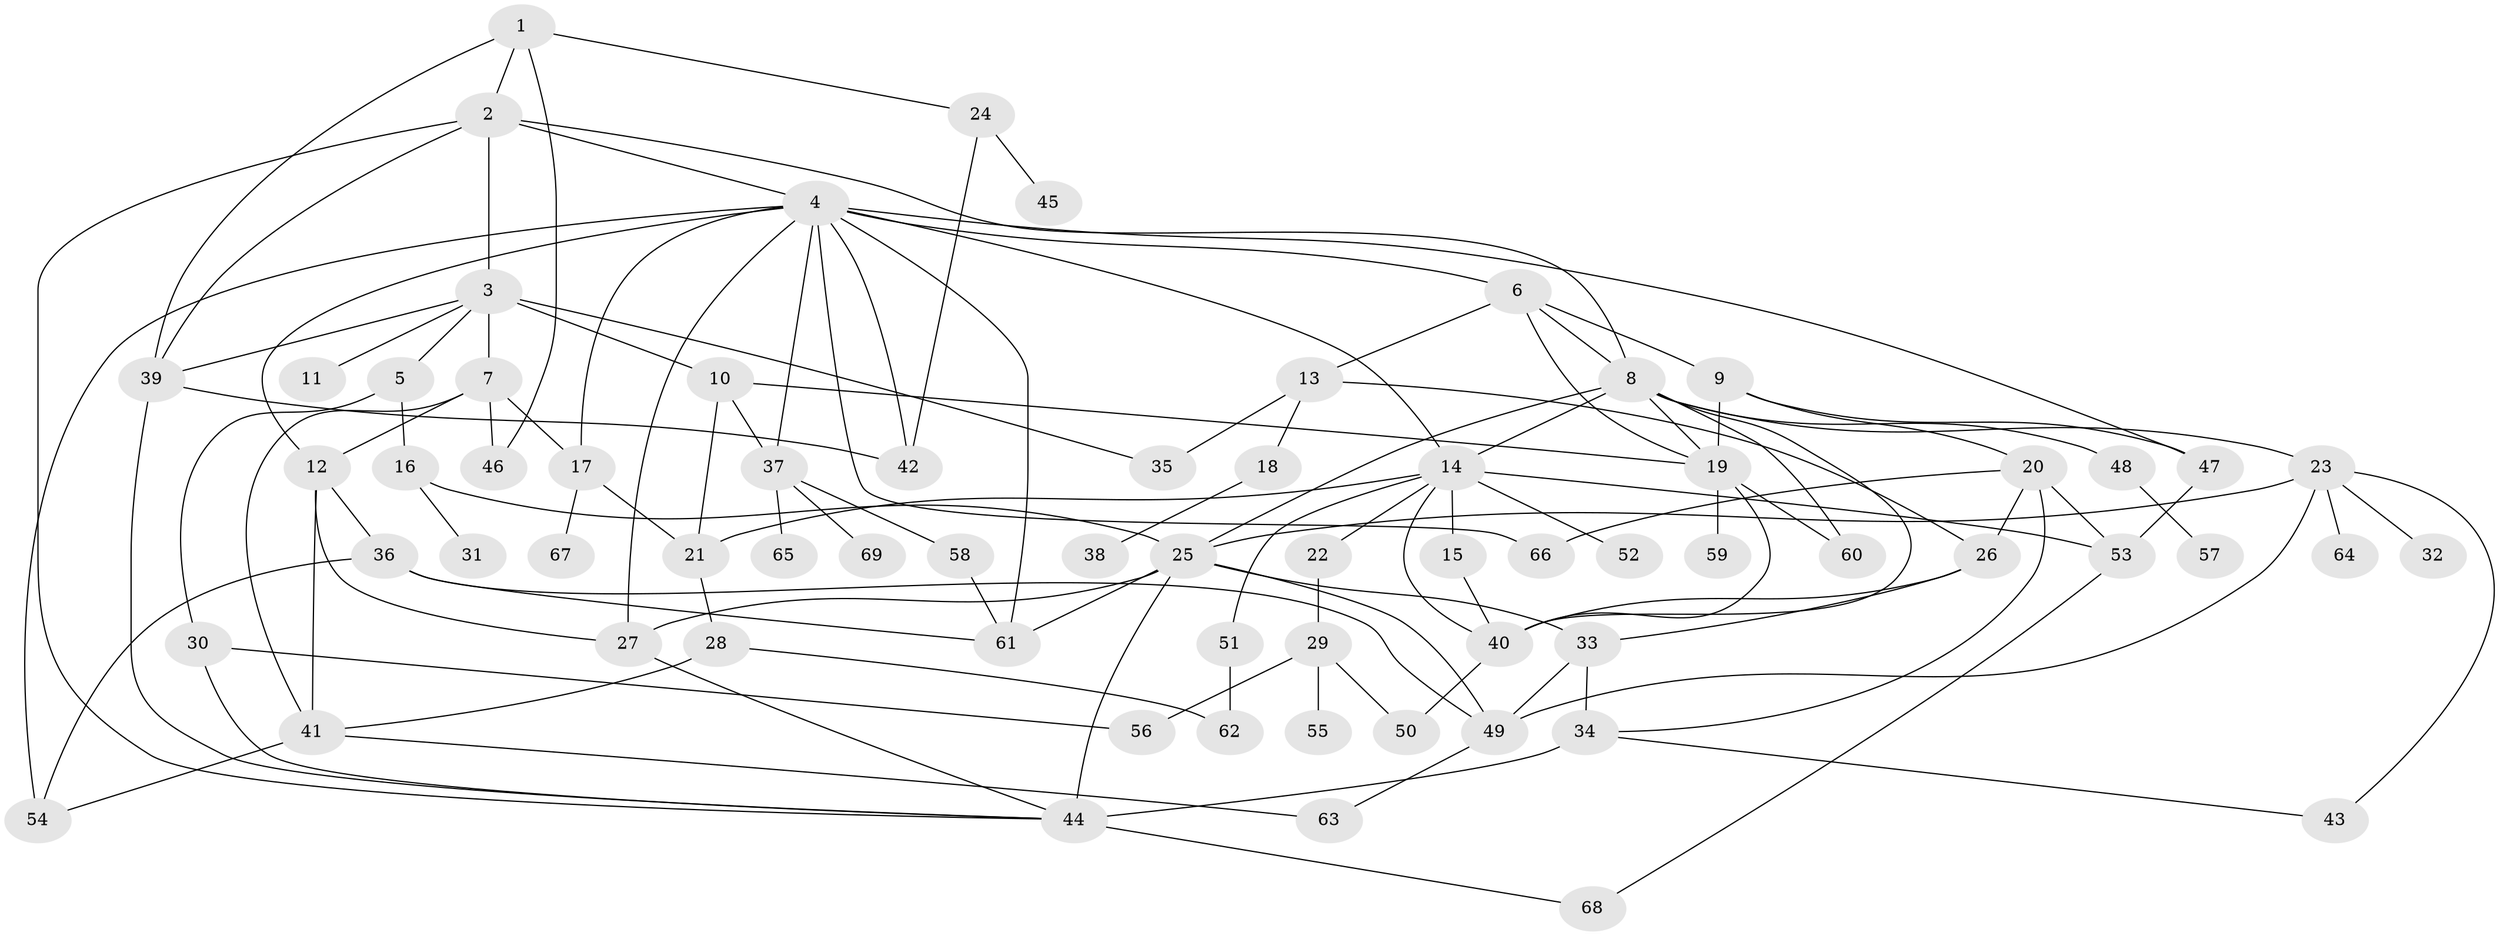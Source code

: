 // original degree distribution, {4: 0.13043478260869565, 7: 0.021739130434782608, 8: 0.021739130434782608, 3: 0.2391304347826087, 5: 0.043478260869565216, 9: 0.007246376811594203, 1: 0.21014492753623187, 6: 0.021739130434782608, 2: 0.30434782608695654}
// Generated by graph-tools (version 1.1) at 2025/34/03/09/25 02:34:31]
// undirected, 69 vertices, 121 edges
graph export_dot {
graph [start="1"]
  node [color=gray90,style=filled];
  1;
  2;
  3;
  4;
  5;
  6;
  7;
  8;
  9;
  10;
  11;
  12;
  13;
  14;
  15;
  16;
  17;
  18;
  19;
  20;
  21;
  22;
  23;
  24;
  25;
  26;
  27;
  28;
  29;
  30;
  31;
  32;
  33;
  34;
  35;
  36;
  37;
  38;
  39;
  40;
  41;
  42;
  43;
  44;
  45;
  46;
  47;
  48;
  49;
  50;
  51;
  52;
  53;
  54;
  55;
  56;
  57;
  58;
  59;
  60;
  61;
  62;
  63;
  64;
  65;
  66;
  67;
  68;
  69;
  1 -- 2 [weight=1.0];
  1 -- 24 [weight=1.0];
  1 -- 39 [weight=1.0];
  1 -- 46 [weight=1.0];
  2 -- 3 [weight=1.0];
  2 -- 4 [weight=1.0];
  2 -- 8 [weight=1.0];
  2 -- 39 [weight=1.0];
  2 -- 44 [weight=1.0];
  3 -- 5 [weight=1.0];
  3 -- 7 [weight=1.0];
  3 -- 10 [weight=1.0];
  3 -- 11 [weight=1.0];
  3 -- 35 [weight=1.0];
  3 -- 39 [weight=1.0];
  4 -- 6 [weight=1.0];
  4 -- 12 [weight=1.0];
  4 -- 14 [weight=1.0];
  4 -- 17 [weight=1.0];
  4 -- 27 [weight=1.0];
  4 -- 37 [weight=1.0];
  4 -- 42 [weight=1.0];
  4 -- 47 [weight=1.0];
  4 -- 54 [weight=1.0];
  4 -- 61 [weight=1.0];
  4 -- 66 [weight=1.0];
  5 -- 16 [weight=1.0];
  5 -- 30 [weight=1.0];
  6 -- 8 [weight=1.0];
  6 -- 9 [weight=1.0];
  6 -- 13 [weight=1.0];
  6 -- 19 [weight=1.0];
  7 -- 12 [weight=1.0];
  7 -- 17 [weight=1.0];
  7 -- 41 [weight=1.0];
  7 -- 46 [weight=1.0];
  8 -- 14 [weight=1.0];
  8 -- 19 [weight=1.0];
  8 -- 23 [weight=1.0];
  8 -- 25 [weight=1.0];
  8 -- 40 [weight=2.0];
  8 -- 48 [weight=1.0];
  8 -- 60 [weight=1.0];
  9 -- 19 [weight=1.0];
  9 -- 20 [weight=1.0];
  9 -- 47 [weight=1.0];
  10 -- 19 [weight=1.0];
  10 -- 21 [weight=1.0];
  10 -- 37 [weight=1.0];
  12 -- 27 [weight=1.0];
  12 -- 36 [weight=1.0];
  12 -- 41 [weight=1.0];
  13 -- 18 [weight=1.0];
  13 -- 26 [weight=1.0];
  13 -- 35 [weight=1.0];
  14 -- 15 [weight=2.0];
  14 -- 21 [weight=1.0];
  14 -- 22 [weight=1.0];
  14 -- 40 [weight=1.0];
  14 -- 51 [weight=1.0];
  14 -- 52 [weight=1.0];
  14 -- 53 [weight=1.0];
  15 -- 40 [weight=1.0];
  16 -- 25 [weight=1.0];
  16 -- 31 [weight=1.0];
  17 -- 21 [weight=1.0];
  17 -- 67 [weight=2.0];
  18 -- 38 [weight=1.0];
  19 -- 40 [weight=1.0];
  19 -- 59 [weight=2.0];
  19 -- 60 [weight=1.0];
  20 -- 26 [weight=1.0];
  20 -- 34 [weight=1.0];
  20 -- 53 [weight=1.0];
  20 -- 66 [weight=2.0];
  21 -- 28 [weight=1.0];
  22 -- 29 [weight=1.0];
  23 -- 25 [weight=1.0];
  23 -- 32 [weight=1.0];
  23 -- 43 [weight=1.0];
  23 -- 49 [weight=1.0];
  23 -- 64 [weight=1.0];
  24 -- 42 [weight=1.0];
  24 -- 45 [weight=1.0];
  25 -- 27 [weight=1.0];
  25 -- 33 [weight=1.0];
  25 -- 44 [weight=1.0];
  25 -- 49 [weight=1.0];
  25 -- 61 [weight=2.0];
  26 -- 33 [weight=1.0];
  26 -- 40 [weight=1.0];
  27 -- 44 [weight=1.0];
  28 -- 41 [weight=1.0];
  28 -- 62 [weight=1.0];
  29 -- 50 [weight=1.0];
  29 -- 55 [weight=1.0];
  29 -- 56 [weight=1.0];
  30 -- 44 [weight=1.0];
  30 -- 56 [weight=1.0];
  33 -- 34 [weight=1.0];
  33 -- 49 [weight=1.0];
  34 -- 43 [weight=1.0];
  34 -- 44 [weight=3.0];
  36 -- 49 [weight=1.0];
  36 -- 54 [weight=1.0];
  36 -- 61 [weight=1.0];
  37 -- 58 [weight=1.0];
  37 -- 65 [weight=1.0];
  37 -- 69 [weight=1.0];
  39 -- 42 [weight=1.0];
  39 -- 44 [weight=1.0];
  40 -- 50 [weight=1.0];
  41 -- 54 [weight=1.0];
  41 -- 63 [weight=1.0];
  44 -- 68 [weight=1.0];
  47 -- 53 [weight=1.0];
  48 -- 57 [weight=1.0];
  49 -- 63 [weight=1.0];
  51 -- 62 [weight=1.0];
  53 -- 68 [weight=1.0];
  58 -- 61 [weight=1.0];
}
